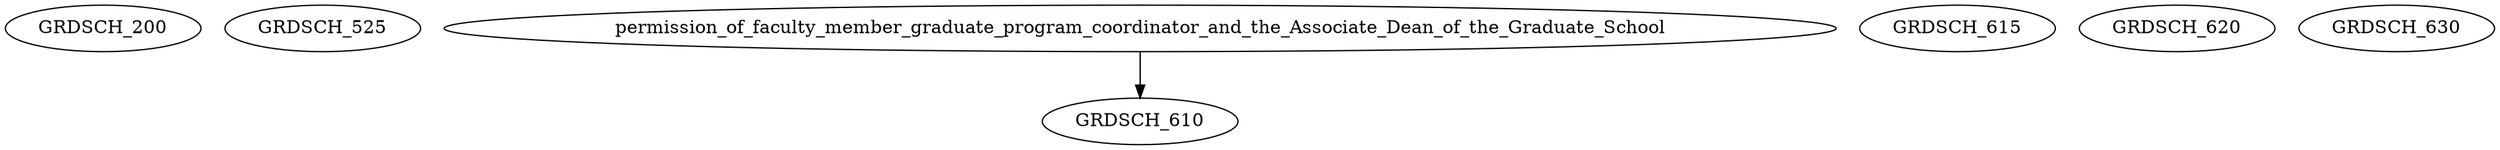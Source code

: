 digraph G {
    GRDSCH_200;
    GRDSCH_525;
    edge [color=black];
    permission_of_faculty_member_graduate_program_coordinator_and_the_Associate_Dean_of_the_Graduate_School -> GRDSCH_610;
    GRDSCH_615;
    GRDSCH_620;
    GRDSCH_630;
}
